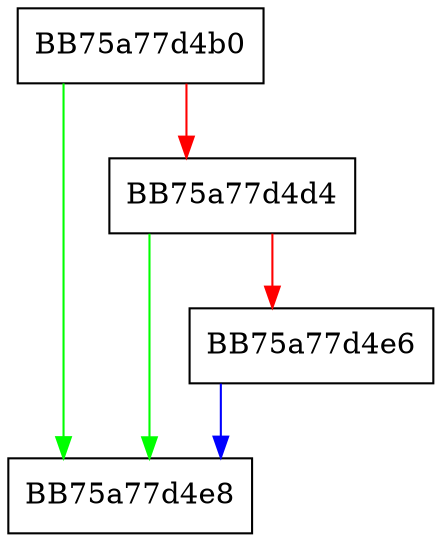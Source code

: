 digraph __acrt_LCMapStringW {
  node [shape="box"];
  graph [splines=ortho];
  BB75a77d4b0 -> BB75a77d4e8 [color="green"];
  BB75a77d4b0 -> BB75a77d4d4 [color="red"];
  BB75a77d4d4 -> BB75a77d4e8 [color="green"];
  BB75a77d4d4 -> BB75a77d4e6 [color="red"];
  BB75a77d4e6 -> BB75a77d4e8 [color="blue"];
}